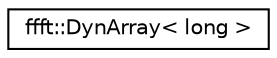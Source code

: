 digraph "Graphical Class Hierarchy"
{
  edge [fontname="Helvetica",fontsize="10",labelfontname="Helvetica",labelfontsize="10"];
  node [fontname="Helvetica",fontsize="10",shape=record];
  rankdir="LR";
  Node0 [label="ffft::DynArray\< long \>",height=0.2,width=0.4,color="black", fillcolor="white", style="filled",URL="$classffft_1_1DynArray.html"];
}
